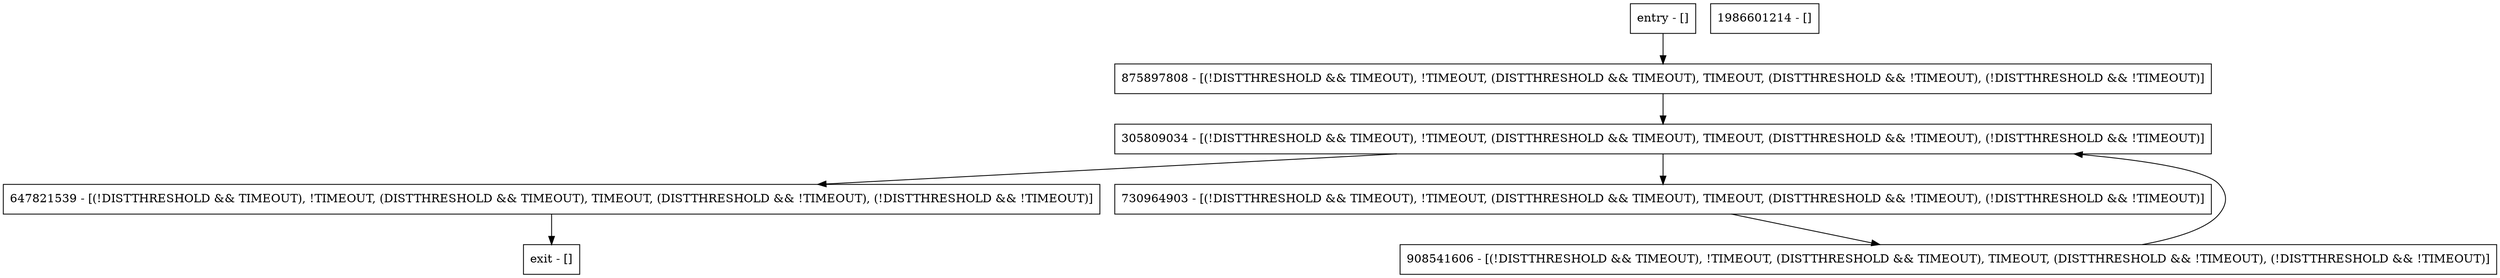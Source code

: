 digraph <init> {
node [shape=record];
entry [label="entry - []"];
exit [label="exit - []"];
647821539 [label="647821539 - [(!DISTTHRESHOLD && TIMEOUT), !TIMEOUT, (DISTTHRESHOLD && TIMEOUT), TIMEOUT, (DISTTHRESHOLD && !TIMEOUT), (!DISTTHRESHOLD && !TIMEOUT)]"];
730964903 [label="730964903 - [(!DISTTHRESHOLD && TIMEOUT), !TIMEOUT, (DISTTHRESHOLD && TIMEOUT), TIMEOUT, (DISTTHRESHOLD && !TIMEOUT), (!DISTTHRESHOLD && !TIMEOUT)]"];
1986601214 [label="1986601214 - []"];
305809034 [label="305809034 - [(!DISTTHRESHOLD && TIMEOUT), !TIMEOUT, (DISTTHRESHOLD && TIMEOUT), TIMEOUT, (DISTTHRESHOLD && !TIMEOUT), (!DISTTHRESHOLD && !TIMEOUT)]"];
908541606 [label="908541606 - [(!DISTTHRESHOLD && TIMEOUT), !TIMEOUT, (DISTTHRESHOLD && TIMEOUT), TIMEOUT, (DISTTHRESHOLD && !TIMEOUT), (!DISTTHRESHOLD && !TIMEOUT)]"];
875897808 [label="875897808 - [(!DISTTHRESHOLD && TIMEOUT), !TIMEOUT, (DISTTHRESHOLD && TIMEOUT), TIMEOUT, (DISTTHRESHOLD && !TIMEOUT), (!DISTTHRESHOLD && !TIMEOUT)]"];
entry;
exit;
entry -> 875897808;
647821539 -> exit;
730964903 -> 908541606;
305809034 -> 647821539;
305809034 -> 730964903;
908541606 -> 305809034;
875897808 -> 305809034;
}
